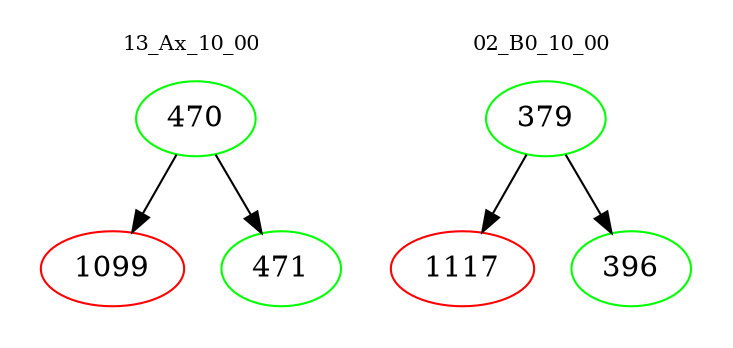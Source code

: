 digraph{
subgraph cluster_0 {
color = white
label = "13_Ax_10_00";
fontsize=10;
T0_470 [label="470", color="green"]
T0_470 -> T0_1099 [color="black"]
T0_1099 [label="1099", color="red"]
T0_470 -> T0_471 [color="black"]
T0_471 [label="471", color="green"]
}
subgraph cluster_1 {
color = white
label = "02_B0_10_00";
fontsize=10;
T1_379 [label="379", color="green"]
T1_379 -> T1_1117 [color="black"]
T1_1117 [label="1117", color="red"]
T1_379 -> T1_396 [color="black"]
T1_396 [label="396", color="green"]
}
}
